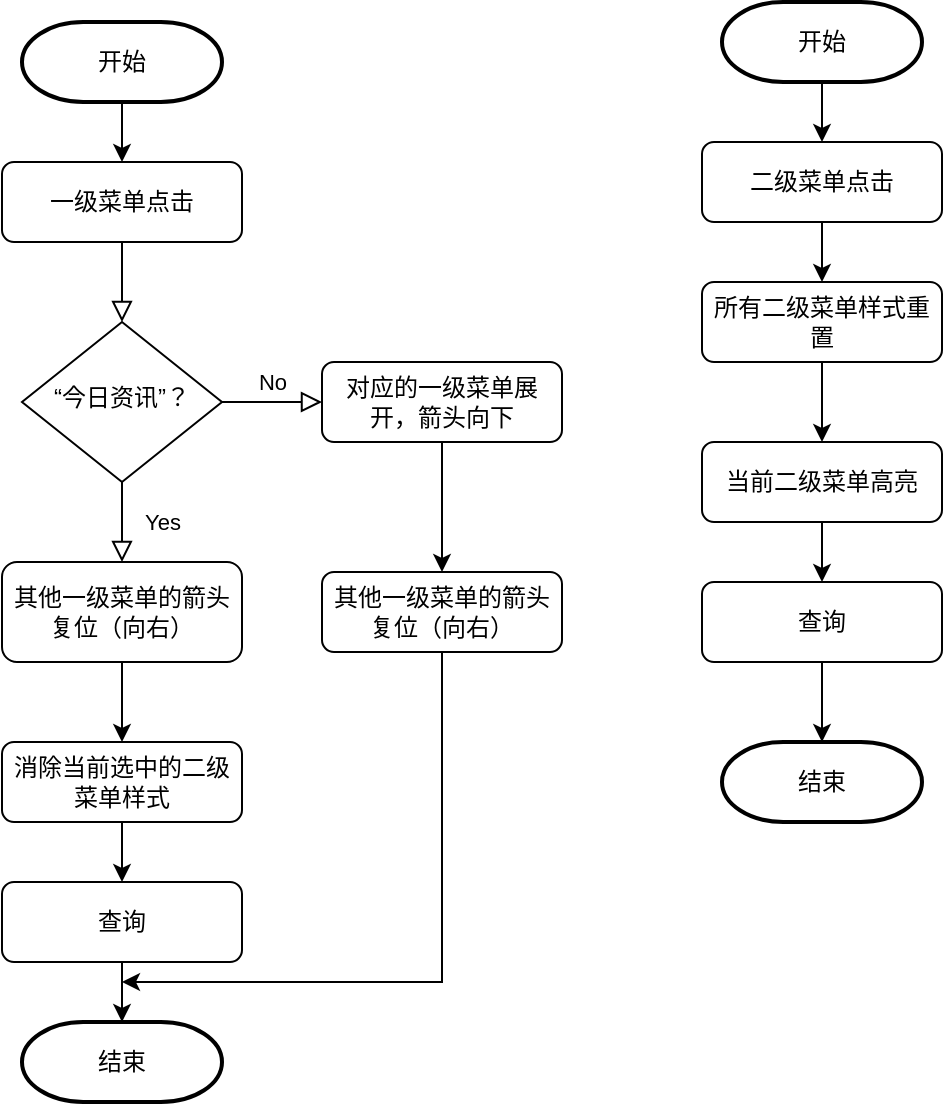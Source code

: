 <mxfile version="13.1.2" type="device"><diagram id="C5RBs43oDa-KdzZeNtuy" name="Page-1"><mxGraphModel dx="1422" dy="762" grid="1" gridSize="10" guides="1" tooltips="1" connect="1" arrows="1" fold="1" page="1" pageScale="1" pageWidth="827" pageHeight="1169" math="0" shadow="0"><root><mxCell id="WIyWlLk6GJQsqaUBKTNV-0"/><mxCell id="WIyWlLk6GJQsqaUBKTNV-1" parent="WIyWlLk6GJQsqaUBKTNV-0"/><mxCell id="WIyWlLk6GJQsqaUBKTNV-2" value="" style="rounded=0;html=1;jettySize=auto;orthogonalLoop=1;fontSize=11;endArrow=block;endFill=0;endSize=8;strokeWidth=1;shadow=0;labelBackgroundColor=none;edgeStyle=orthogonalEdgeStyle;" parent="WIyWlLk6GJQsqaUBKTNV-1" source="WIyWlLk6GJQsqaUBKTNV-3" target="WIyWlLk6GJQsqaUBKTNV-6" edge="1"><mxGeometry relative="1" as="geometry"/></mxCell><mxCell id="WIyWlLk6GJQsqaUBKTNV-3" value="一级菜单点击" style="rounded=1;whiteSpace=wrap;html=1;fontSize=12;glass=0;strokeWidth=1;shadow=0;" parent="WIyWlLk6GJQsqaUBKTNV-1" vertex="1"><mxGeometry x="160" y="90" width="120" height="40" as="geometry"/></mxCell><mxCell id="WIyWlLk6GJQsqaUBKTNV-4" value="Yes" style="rounded=0;html=1;jettySize=auto;orthogonalLoop=1;fontSize=11;endArrow=block;endFill=0;endSize=8;strokeWidth=1;shadow=0;labelBackgroundColor=none;edgeStyle=orthogonalEdgeStyle;" parent="WIyWlLk6GJQsqaUBKTNV-1" source="WIyWlLk6GJQsqaUBKTNV-6" edge="1"><mxGeometry y="20" relative="1" as="geometry"><mxPoint as="offset"/><mxPoint x="220" y="290" as="targetPoint"/></mxGeometry></mxCell><mxCell id="WIyWlLk6GJQsqaUBKTNV-5" value="No" style="edgeStyle=orthogonalEdgeStyle;rounded=0;html=1;jettySize=auto;orthogonalLoop=1;fontSize=11;endArrow=block;endFill=0;endSize=8;strokeWidth=1;shadow=0;labelBackgroundColor=none;" parent="WIyWlLk6GJQsqaUBKTNV-1" source="WIyWlLk6GJQsqaUBKTNV-6" target="WIyWlLk6GJQsqaUBKTNV-7" edge="1"><mxGeometry y="10" relative="1" as="geometry"><mxPoint as="offset"/></mxGeometry></mxCell><mxCell id="WIyWlLk6GJQsqaUBKTNV-6" value="“今日资讯”？" style="rhombus;whiteSpace=wrap;html=1;shadow=0;fontFamily=Helvetica;fontSize=12;align=center;strokeWidth=1;spacing=6;spacingTop=-4;" parent="WIyWlLk6GJQsqaUBKTNV-1" vertex="1"><mxGeometry x="170" y="170" width="100" height="80" as="geometry"/></mxCell><mxCell id="-oWLO6pXg03YJ_pFwXYs-3" value="" style="edgeStyle=orthogonalEdgeStyle;rounded=0;orthogonalLoop=1;jettySize=auto;html=1;" edge="1" parent="WIyWlLk6GJQsqaUBKTNV-1" source="WIyWlLk6GJQsqaUBKTNV-7" target="-oWLO6pXg03YJ_pFwXYs-2"><mxGeometry relative="1" as="geometry"/></mxCell><mxCell id="WIyWlLk6GJQsqaUBKTNV-7" value="对应的一级菜单展开，箭头向下" style="rounded=1;whiteSpace=wrap;html=1;fontSize=12;glass=0;strokeWidth=1;shadow=0;" parent="WIyWlLk6GJQsqaUBKTNV-1" vertex="1"><mxGeometry x="320" y="190" width="120" height="40" as="geometry"/></mxCell><mxCell id="-oWLO6pXg03YJ_pFwXYs-12" style="edgeStyle=orthogonalEdgeStyle;rounded=0;orthogonalLoop=1;jettySize=auto;html=1;exitX=0.5;exitY=1;exitDx=0;exitDy=0;" edge="1" parent="WIyWlLk6GJQsqaUBKTNV-1" source="-oWLO6pXg03YJ_pFwXYs-2"><mxGeometry relative="1" as="geometry"><mxPoint x="220" y="500" as="targetPoint"/><Array as="points"><mxPoint x="380" y="500"/></Array></mxGeometry></mxCell><mxCell id="-oWLO6pXg03YJ_pFwXYs-2" value="其他一级菜单的箭头复位（向右）" style="rounded=1;whiteSpace=wrap;html=1;fontSize=12;glass=0;strokeWidth=1;shadow=0;" vertex="1" parent="WIyWlLk6GJQsqaUBKTNV-1"><mxGeometry x="320" y="295" width="120" height="40" as="geometry"/></mxCell><mxCell id="WIyWlLk6GJQsqaUBKTNV-11" value="查询" style="rounded=1;whiteSpace=wrap;html=1;fontSize=12;glass=0;strokeWidth=1;shadow=0;" parent="WIyWlLk6GJQsqaUBKTNV-1" vertex="1"><mxGeometry x="160" y="450" width="120" height="40" as="geometry"/></mxCell><mxCell id="-oWLO6pXg03YJ_pFwXYs-1" value="" style="edgeStyle=orthogonalEdgeStyle;rounded=0;orthogonalLoop=1;jettySize=auto;html=1;" edge="1" parent="WIyWlLk6GJQsqaUBKTNV-1" source="WIyWlLk6GJQsqaUBKTNV-12" target="WIyWlLk6GJQsqaUBKTNV-11"><mxGeometry relative="1" as="geometry"/></mxCell><mxCell id="WIyWlLk6GJQsqaUBKTNV-12" value="消除当前选中的二级菜单样式" style="rounded=1;whiteSpace=wrap;html=1;fontSize=12;glass=0;strokeWidth=1;shadow=0;" parent="WIyWlLk6GJQsqaUBKTNV-1" vertex="1"><mxGeometry x="160" y="380" width="120" height="40" as="geometry"/></mxCell><mxCell id="-oWLO6pXg03YJ_pFwXYs-8" value="" style="edgeStyle=orthogonalEdgeStyle;rounded=0;orthogonalLoop=1;jettySize=auto;html=1;" edge="1" parent="WIyWlLk6GJQsqaUBKTNV-1" source="-oWLO6pXg03YJ_pFwXYs-7" target="WIyWlLk6GJQsqaUBKTNV-3"><mxGeometry relative="1" as="geometry"/></mxCell><mxCell id="-oWLO6pXg03YJ_pFwXYs-7" value="开始" style="strokeWidth=2;html=1;shape=mxgraph.flowchart.terminator;whiteSpace=wrap;" vertex="1" parent="WIyWlLk6GJQsqaUBKTNV-1"><mxGeometry x="170" y="20" width="100" height="40" as="geometry"/></mxCell><mxCell id="-oWLO6pXg03YJ_pFwXYs-10" value="" style="edgeStyle=orthogonalEdgeStyle;rounded=0;orthogonalLoop=1;jettySize=auto;html=1;" edge="1" parent="WIyWlLk6GJQsqaUBKTNV-1" source="-oWLO6pXg03YJ_pFwXYs-9" target="WIyWlLk6GJQsqaUBKTNV-12"><mxGeometry relative="1" as="geometry"/></mxCell><mxCell id="-oWLO6pXg03YJ_pFwXYs-9" value="其他一级菜单的箭头复位（向右）" style="rounded=1;whiteSpace=wrap;html=1;" vertex="1" parent="WIyWlLk6GJQsqaUBKTNV-1"><mxGeometry x="160" y="290" width="120" height="50" as="geometry"/></mxCell><mxCell id="-oWLO6pXg03YJ_pFwXYs-6" value="结束" style="strokeWidth=2;html=1;shape=mxgraph.flowchart.terminator;whiteSpace=wrap;" vertex="1" parent="WIyWlLk6GJQsqaUBKTNV-1"><mxGeometry x="170" y="520" width="100" height="40" as="geometry"/></mxCell><mxCell id="-oWLO6pXg03YJ_pFwXYs-11" value="" style="edgeStyle=orthogonalEdgeStyle;rounded=0;orthogonalLoop=1;jettySize=auto;html=1;" edge="1" parent="WIyWlLk6GJQsqaUBKTNV-1" source="WIyWlLk6GJQsqaUBKTNV-11" target="-oWLO6pXg03YJ_pFwXYs-6"><mxGeometry relative="1" as="geometry"><mxPoint x="220" y="550" as="sourcePoint"/><mxPoint x="220" y="630" as="targetPoint"/></mxGeometry></mxCell><mxCell id="-oWLO6pXg03YJ_pFwXYs-17" value="" style="edgeStyle=orthogonalEdgeStyle;rounded=0;orthogonalLoop=1;jettySize=auto;html=1;" edge="1" parent="WIyWlLk6GJQsqaUBKTNV-1" source="-oWLO6pXg03YJ_pFwXYs-13" target="-oWLO6pXg03YJ_pFwXYs-16"><mxGeometry relative="1" as="geometry"/></mxCell><mxCell id="-oWLO6pXg03YJ_pFwXYs-13" value="二级菜单点击" style="rounded=1;whiteSpace=wrap;html=1;fontSize=12;glass=0;strokeWidth=1;shadow=0;" vertex="1" parent="WIyWlLk6GJQsqaUBKTNV-1"><mxGeometry x="510" y="80" width="120" height="40" as="geometry"/></mxCell><mxCell id="-oWLO6pXg03YJ_pFwXYs-19" value="" style="edgeStyle=orthogonalEdgeStyle;rounded=0;orthogonalLoop=1;jettySize=auto;html=1;" edge="1" parent="WIyWlLk6GJQsqaUBKTNV-1" source="-oWLO6pXg03YJ_pFwXYs-16" target="-oWLO6pXg03YJ_pFwXYs-18"><mxGeometry relative="1" as="geometry"/></mxCell><mxCell id="-oWLO6pXg03YJ_pFwXYs-16" value="所有二级菜单样式重置" style="rounded=1;whiteSpace=wrap;html=1;fontSize=12;glass=0;strokeWidth=1;shadow=0;" vertex="1" parent="WIyWlLk6GJQsqaUBKTNV-1"><mxGeometry x="510" y="150" width="120" height="40" as="geometry"/></mxCell><mxCell id="-oWLO6pXg03YJ_pFwXYs-21" value="" style="edgeStyle=orthogonalEdgeStyle;rounded=0;orthogonalLoop=1;jettySize=auto;html=1;" edge="1" parent="WIyWlLk6GJQsqaUBKTNV-1" source="-oWLO6pXg03YJ_pFwXYs-18" target="-oWLO6pXg03YJ_pFwXYs-20"><mxGeometry relative="1" as="geometry"/></mxCell><mxCell id="-oWLO6pXg03YJ_pFwXYs-18" value="当前二级菜单高亮" style="rounded=1;whiteSpace=wrap;html=1;fontSize=12;glass=0;strokeWidth=1;shadow=0;" vertex="1" parent="WIyWlLk6GJQsqaUBKTNV-1"><mxGeometry x="510" y="230" width="120" height="40" as="geometry"/></mxCell><mxCell id="-oWLO6pXg03YJ_pFwXYs-20" value="查询" style="rounded=1;whiteSpace=wrap;html=1;fontSize=12;glass=0;strokeWidth=1;shadow=0;" vertex="1" parent="WIyWlLk6GJQsqaUBKTNV-1"><mxGeometry x="510" y="300" width="120" height="40" as="geometry"/></mxCell><mxCell id="-oWLO6pXg03YJ_pFwXYs-14" value="" style="edgeStyle=orthogonalEdgeStyle;rounded=0;orthogonalLoop=1;jettySize=auto;html=1;" edge="1" source="-oWLO6pXg03YJ_pFwXYs-15" target="-oWLO6pXg03YJ_pFwXYs-13" parent="WIyWlLk6GJQsqaUBKTNV-1"><mxGeometry relative="1" as="geometry"/></mxCell><mxCell id="-oWLO6pXg03YJ_pFwXYs-15" value="开始" style="strokeWidth=2;html=1;shape=mxgraph.flowchart.terminator;whiteSpace=wrap;" vertex="1" parent="WIyWlLk6GJQsqaUBKTNV-1"><mxGeometry x="520" y="10" width="100" height="40" as="geometry"/></mxCell><mxCell id="-oWLO6pXg03YJ_pFwXYs-24" value="结束" style="strokeWidth=2;html=1;shape=mxgraph.flowchart.terminator;whiteSpace=wrap;" vertex="1" parent="WIyWlLk6GJQsqaUBKTNV-1"><mxGeometry x="520" y="380" width="100" height="40" as="geometry"/></mxCell><mxCell id="-oWLO6pXg03YJ_pFwXYs-25" value="" style="edgeStyle=orthogonalEdgeStyle;rounded=0;orthogonalLoop=1;jettySize=auto;html=1;" edge="1" parent="WIyWlLk6GJQsqaUBKTNV-1" source="-oWLO6pXg03YJ_pFwXYs-20" target="-oWLO6pXg03YJ_pFwXYs-24"><mxGeometry relative="1" as="geometry"><mxPoint x="570" y="340" as="sourcePoint"/><mxPoint x="570" y="510" as="targetPoint"/></mxGeometry></mxCell></root></mxGraphModel></diagram></mxfile>